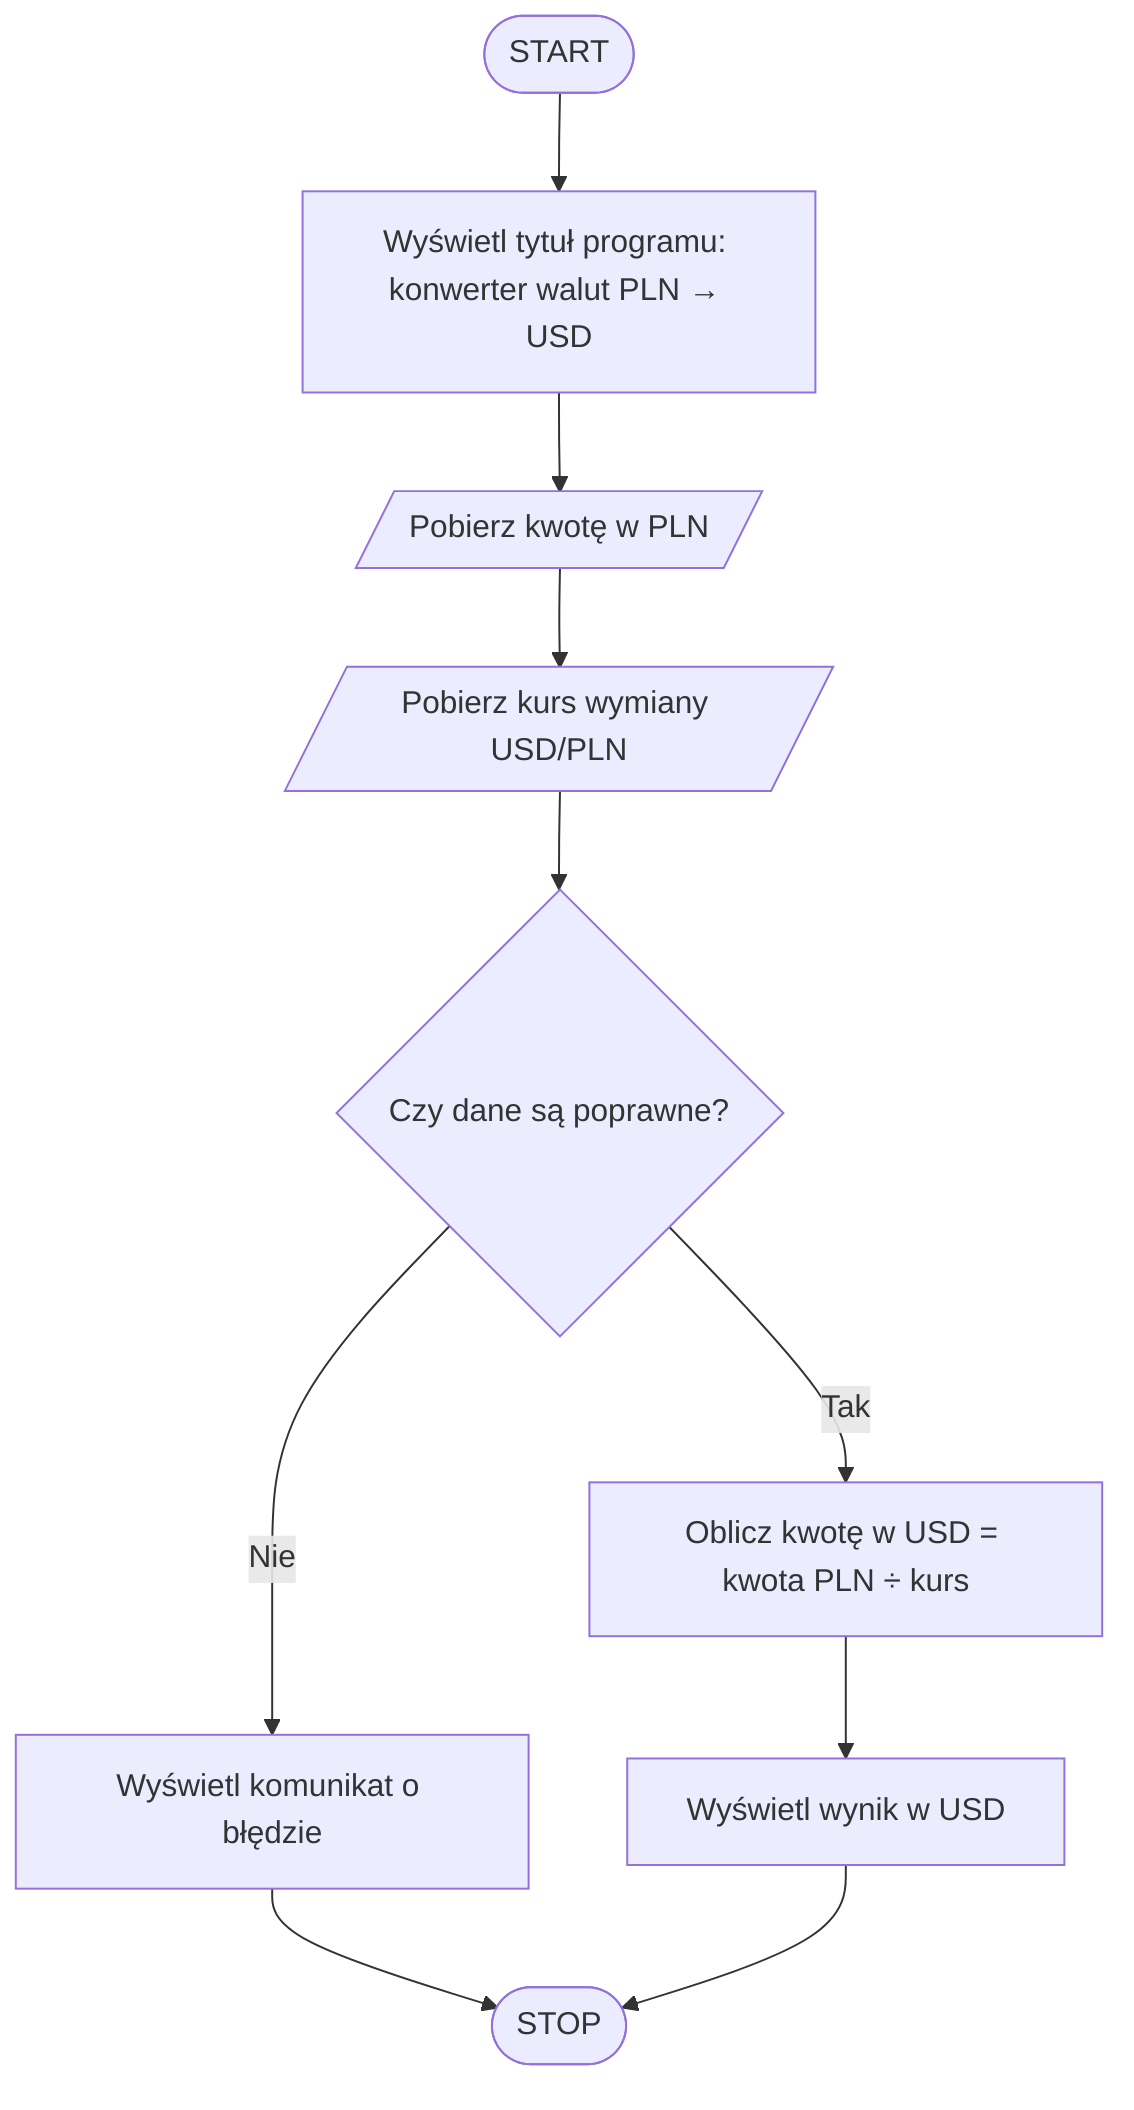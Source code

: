 flowchart TD
    A([START]) --> B[Wyświetl tytuł programu: konwerter walut PLN → USD]
    B --> C[/Pobierz kwotę w PLN/]
    C --> D[/Pobierz kurs wymiany USD/PLN/]
    D --> E{Czy dane są poprawne?}
    E -->|Nie| F[Wyświetl komunikat o błędzie]
    F --> G([STOP])
    E -->|Tak| H[Oblicz kwotę w USD = kwota PLN ÷ kurs]
    H --> I[Wyświetl wynik w USD]
    I --> G([STOP])